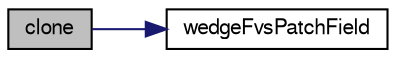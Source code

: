 digraph "clone"
{
  bgcolor="transparent";
  edge [fontname="FreeSans",fontsize="10",labelfontname="FreeSans",labelfontsize="10"];
  node [fontname="FreeSans",fontsize="10",shape=record];
  rankdir="LR";
  Node111 [label="clone",height=0.2,width=0.4,color="black", fillcolor="grey75", style="filled", fontcolor="black"];
  Node111 -> Node112 [color="midnightblue",fontsize="10",style="solid",fontname="FreeSans"];
  Node112 [label="wedgeFvsPatchField",height=0.2,width=0.4,color="black",URL="$a22422.html#a63787c347c9b925934c6f6bb8eaecd54",tooltip="Construct from patch and internal field. "];
}
